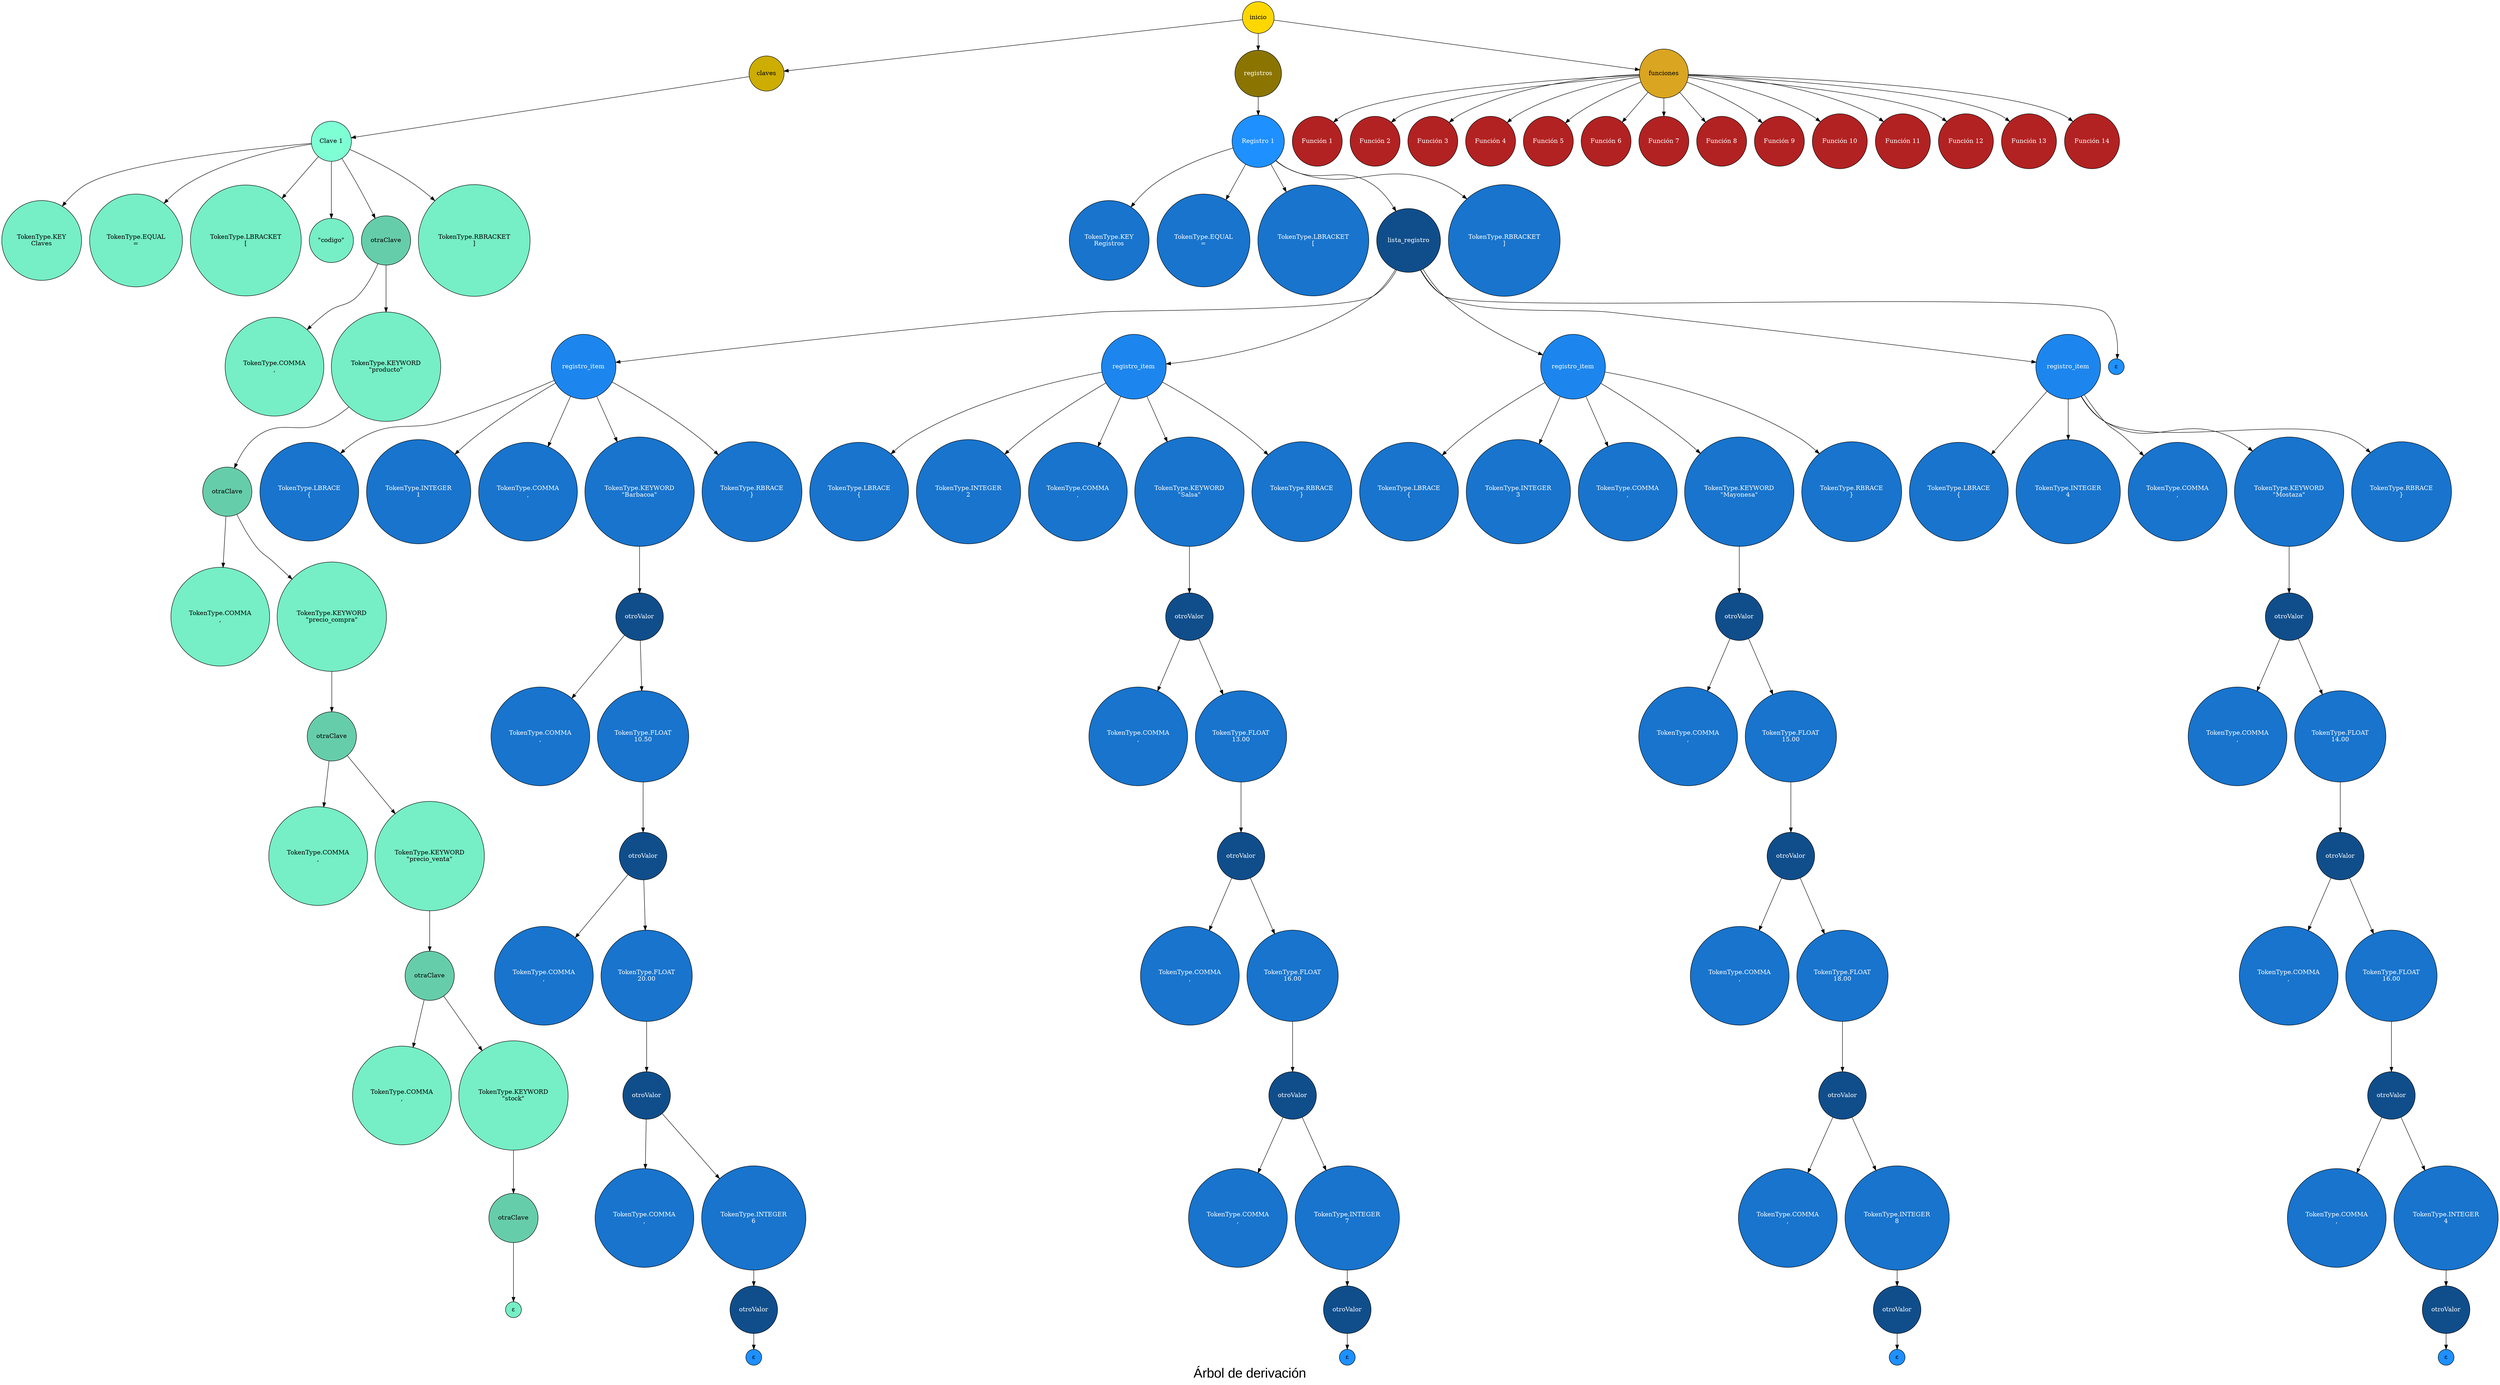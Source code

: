 digraph "Árbol de derivación" {
	fillcolor=white fontcolor=black fontname=arial fontsize=30 label="Árbol de derivación" rankdir=TB style=filled
	I0 [label=<inicio> fillcolor=gold fontcolor=black shape=circle style=filled]
	C0 [label=<claves> fillcolor=gold3 fontcolor=black shape=circle style=filled]
	I0 -> C0
	C1 [label="Clave 1" fillcolor=aquamarine1 fontcolor=black shape=circle style=filled]
	C0 -> C1
	C2 [label="TokenType.KEY
Claves" fillcolor=aquamarine2 fontcolor=black shape=circle style=filled]
	C1 -> C2
	C3 [label="TokenType.EQUAL
=" fillcolor=aquamarine2 fontcolor=black shape=circle style=filled]
	C1 -> C3
	C4 [label="TokenType.LBRACKET
[" fillcolor=aquamarine2 fontcolor=black shape=circle style=filled]
	C1 -> C4
	C5 [label="\"codigo\"" fillcolor=aquamarine2 fontcolor=black shape=circle style=filled]
	C1 -> C5
	C6 [label=<otraClave> fillcolor=aquamarine3 fontcolor=black shape=circle style=filled]
	C1 -> C6
	C7 [label="TokenType.COMMA
," fillcolor=aquamarine2 fontcolor=black shape=circle style=filled]
	C6 -> C7
	C8 [label="TokenType.KEYWORD
\"producto\"" fillcolor=aquamarine2 fontcolor=black shape=circle style=filled]
	C6 -> C8
	C9 [label=<otraClave> fillcolor=aquamarine3 fontcolor=black shape=circle style=filled]
	C8 -> C9
	C10 [label="TokenType.COMMA
," fillcolor=aquamarine2 fontcolor=black shape=circle style=filled]
	C9 -> C10
	C11 [label="TokenType.KEYWORD
\"precio_compra\"" fillcolor=aquamarine2 fontcolor=black shape=circle style=filled]
	C9 -> C11
	C12 [label=<otraClave> fillcolor=aquamarine3 fontcolor=black shape=circle style=filled]
	C11 -> C12
	C13 [label="TokenType.COMMA
," fillcolor=aquamarine2 fontcolor=black shape=circle style=filled]
	C12 -> C13
	C14 [label="TokenType.KEYWORD
\"precio_venta\"" fillcolor=aquamarine2 fontcolor=black shape=circle style=filled]
	C12 -> C14
	C15 [label=<otraClave> fillcolor=aquamarine3 fontcolor=black shape=circle style=filled]
	C14 -> C15
	C16 [label="TokenType.COMMA
," fillcolor=aquamarine2 fontcolor=black shape=circle style=filled]
	C15 -> C16
	C17 [label="TokenType.KEYWORD
\"stock\"" fillcolor=aquamarine2 fontcolor=black shape=circle style=filled]
	C15 -> C17
	C18 [label=<otraClave> fillcolor=aquamarine3 fontcolor=black shape=circle style=filled]
	C17 -> C18
	C19 [label="ε" fillcolor=aquamarine2 fontcolor=black shape=circle style=filled]
	C18 -> C19
	C20 [label="TokenType.RBRACKET
]" fillcolor=aquamarine2 fontcolor=black shape=circle style=filled]
	C1 -> C20
	R0 [label=<registros> fillcolor=gold4 fontcolor=white shape=circle style=filled]
	I0 -> R0
	R1 [label="Registro 1" fillcolor=dodgerblue fontcolor=white shape=circle style=filled]
	R0 -> R1
	R2 [label="TokenType.KEY
Registros" fillcolor=dodgerblue3 fontcolor=white shape=circle style=filled]
	R1 -> R2
	R3 [label="TokenType.EQUAL
=" fillcolor=dodgerblue3 fontcolor=white shape=circle style=filled]
	R1 -> R3
	R4 [label="TokenType.LBRACKET
[" fillcolor=dodgerblue3 fontcolor=white shape=circle style=filled]
	R1 -> R4
	R5 [label=lista_registro fillcolor=dodgerblue4 fontcolor=white shape=circle style=filled]
	R1 -> R5
	R6 [label=registro_item fillcolor=dodgerblue2 fontcolor=white shape=circle style=filled]
	R5 -> R6
	R7 [label="TokenType.LBRACE
{" fillcolor=dodgerblue3 fontcolor=white shape=circle style=filled]
	R6 -> R7
	R8 [label="TokenType.INTEGER
1" fillcolor=dodgerblue3 fontcolor=white shape=circle style=filled]
	R6 -> R8
	R9 [label="TokenType.COMMA
," fillcolor=dodgerblue3 fontcolor=white shape=circle style=filled]
	R6 -> R9
	R10 [label="TokenType.KEYWORD
\"Barbacoa\"" fillcolor=dodgerblue3 fontcolor=white shape=circle style=filled]
	R6 -> R10
	R11 [label=<otroValor> fillcolor=dodgerblue4 fontcolor=white shape=circle style=filled]
	R10 -> R11
	R12 [label="TokenType.COMMA
," fillcolor=dodgerblue3 fontcolor=white shape=circle style=filled]
	R11 -> R12
	R13 [label="TokenType.FLOAT
10.50" fillcolor=dodgerblue3 fontcolor=white shape=circle style=filled]
	R11 -> R13
	R14 [label=<otroValor> fillcolor=dodgerblue4 fontcolor=white shape=circle style=filled]
	R13 -> R14
	R15 [label="TokenType.COMMA
," fillcolor=dodgerblue3 fontcolor=white shape=circle style=filled]
	R14 -> R15
	R16 [label="TokenType.FLOAT
20.00" fillcolor=dodgerblue3 fontcolor=white shape=circle style=filled]
	R14 -> R16
	R17 [label=<otroValor> fillcolor=dodgerblue4 fontcolor=white shape=circle style=filled]
	R16 -> R17
	R18 [label="TokenType.COMMA
," fillcolor=dodgerblue3 fontcolor=white shape=circle style=filled]
	R17 -> R18
	R19 [label="TokenType.INTEGER
6" fillcolor=dodgerblue3 fontcolor=white shape=circle style=filled]
	R17 -> R19
	R20 [label=<otroValor> fillcolor=dodgerblue4 fontcolor=white shape=circle style=filled]
	R19 -> R20
	R21 [label="ε" fillcolor=dodgerblue1 fontcolor=black shape=circle style=filled]
	R20 -> R21
	R22 [label="TokenType.RBRACE
}" fillcolor=dodgerblue3 fontcolor=white shape=circle style=filled]
	R6 -> R22
	R23 [label=registro_item fillcolor=dodgerblue2 fontcolor=white shape=circle style=filled]
	R5 -> R23
	R24 [label="TokenType.LBRACE
{" fillcolor=dodgerblue3 fontcolor=white shape=circle style=filled]
	R23 -> R24
	R25 [label="TokenType.INTEGER
2" fillcolor=dodgerblue3 fontcolor=white shape=circle style=filled]
	R23 -> R25
	R26 [label="TokenType.COMMA
," fillcolor=dodgerblue3 fontcolor=white shape=circle style=filled]
	R23 -> R26
	R27 [label="TokenType.KEYWORD
\"Salsa\"" fillcolor=dodgerblue3 fontcolor=white shape=circle style=filled]
	R23 -> R27
	R28 [label=<otroValor> fillcolor=dodgerblue4 fontcolor=white shape=circle style=filled]
	R27 -> R28
	R29 [label="TokenType.COMMA
," fillcolor=dodgerblue3 fontcolor=white shape=circle style=filled]
	R28 -> R29
	R30 [label="TokenType.FLOAT
13.00" fillcolor=dodgerblue3 fontcolor=white shape=circle style=filled]
	R28 -> R30
	R31 [label=<otroValor> fillcolor=dodgerblue4 fontcolor=white shape=circle style=filled]
	R30 -> R31
	R32 [label="TokenType.COMMA
," fillcolor=dodgerblue3 fontcolor=white shape=circle style=filled]
	R31 -> R32
	R33 [label="TokenType.FLOAT
16.00" fillcolor=dodgerblue3 fontcolor=white shape=circle style=filled]
	R31 -> R33
	R34 [label=<otroValor> fillcolor=dodgerblue4 fontcolor=white shape=circle style=filled]
	R33 -> R34
	R35 [label="TokenType.COMMA
," fillcolor=dodgerblue3 fontcolor=white shape=circle style=filled]
	R34 -> R35
	R36 [label="TokenType.INTEGER
7" fillcolor=dodgerblue3 fontcolor=white shape=circle style=filled]
	R34 -> R36
	R37 [label=<otroValor> fillcolor=dodgerblue4 fontcolor=white shape=circle style=filled]
	R36 -> R37
	R38 [label="ε" fillcolor=dodgerblue1 fontcolor=black shape=circle style=filled]
	R37 -> R38
	R39 [label="TokenType.RBRACE
}" fillcolor=dodgerblue3 fontcolor=white shape=circle style=filled]
	R23 -> R39
	R40 [label=registro_item fillcolor=dodgerblue2 fontcolor=white shape=circle style=filled]
	R5 -> R40
	R41 [label="TokenType.LBRACE
{" fillcolor=dodgerblue3 fontcolor=white shape=circle style=filled]
	R40 -> R41
	R42 [label="TokenType.INTEGER
3" fillcolor=dodgerblue3 fontcolor=white shape=circle style=filled]
	R40 -> R42
	R43 [label="TokenType.COMMA
," fillcolor=dodgerblue3 fontcolor=white shape=circle style=filled]
	R40 -> R43
	R44 [label="TokenType.KEYWORD
\"Mayonesa\"" fillcolor=dodgerblue3 fontcolor=white shape=circle style=filled]
	R40 -> R44
	R45 [label=<otroValor> fillcolor=dodgerblue4 fontcolor=white shape=circle style=filled]
	R44 -> R45
	R46 [label="TokenType.COMMA
," fillcolor=dodgerblue3 fontcolor=white shape=circle style=filled]
	R45 -> R46
	R47 [label="TokenType.FLOAT
15.00" fillcolor=dodgerblue3 fontcolor=white shape=circle style=filled]
	R45 -> R47
	R48 [label=<otroValor> fillcolor=dodgerblue4 fontcolor=white shape=circle style=filled]
	R47 -> R48
	R49 [label="TokenType.COMMA
," fillcolor=dodgerblue3 fontcolor=white shape=circle style=filled]
	R48 -> R49
	R50 [label="TokenType.FLOAT
18.00" fillcolor=dodgerblue3 fontcolor=white shape=circle style=filled]
	R48 -> R50
	R51 [label=<otroValor> fillcolor=dodgerblue4 fontcolor=white shape=circle style=filled]
	R50 -> R51
	R52 [label="TokenType.COMMA
," fillcolor=dodgerblue3 fontcolor=white shape=circle style=filled]
	R51 -> R52
	R53 [label="TokenType.INTEGER
8" fillcolor=dodgerblue3 fontcolor=white shape=circle style=filled]
	R51 -> R53
	R54 [label=<otroValor> fillcolor=dodgerblue4 fontcolor=white shape=circle style=filled]
	R53 -> R54
	R55 [label="ε" fillcolor=dodgerblue1 fontcolor=black shape=circle style=filled]
	R54 -> R55
	R56 [label="TokenType.RBRACE
}" fillcolor=dodgerblue3 fontcolor=white shape=circle style=filled]
	R40 -> R56
	R57 [label=registro_item fillcolor=dodgerblue2 fontcolor=white shape=circle style=filled]
	R5 -> R57
	R58 [label="TokenType.LBRACE
{" fillcolor=dodgerblue3 fontcolor=white shape=circle style=filled]
	R57 -> R58
	R59 [label="TokenType.INTEGER
4" fillcolor=dodgerblue3 fontcolor=white shape=circle style=filled]
	R57 -> R59
	R60 [label="TokenType.COMMA
," fillcolor=dodgerblue3 fontcolor=white shape=circle style=filled]
	R57 -> R60
	R61 [label="TokenType.KEYWORD
\"Mostaza\"" fillcolor=dodgerblue3 fontcolor=white shape=circle style=filled]
	R57 -> R61
	R62 [label=<otroValor> fillcolor=dodgerblue4 fontcolor=white shape=circle style=filled]
	R61 -> R62
	R63 [label="TokenType.COMMA
," fillcolor=dodgerblue3 fontcolor=white shape=circle style=filled]
	R62 -> R63
	R64 [label="TokenType.FLOAT
14.00" fillcolor=dodgerblue3 fontcolor=white shape=circle style=filled]
	R62 -> R64
	R65 [label=<otroValor> fillcolor=dodgerblue4 fontcolor=white shape=circle style=filled]
	R64 -> R65
	R66 [label="TokenType.COMMA
," fillcolor=dodgerblue3 fontcolor=white shape=circle style=filled]
	R65 -> R66
	R67 [label="TokenType.FLOAT
16.00" fillcolor=dodgerblue3 fontcolor=white shape=circle style=filled]
	R65 -> R67
	R68 [label=<otroValor> fillcolor=dodgerblue4 fontcolor=white shape=circle style=filled]
	R67 -> R68
	R69 [label="TokenType.COMMA
," fillcolor=dodgerblue3 fontcolor=white shape=circle style=filled]
	R68 -> R69
	R70 [label="TokenType.INTEGER
4" fillcolor=dodgerblue3 fontcolor=white shape=circle style=filled]
	R68 -> R70
	R71 [label=<otroValor> fillcolor=dodgerblue4 fontcolor=white shape=circle style=filled]
	R70 -> R71
	R72 [label="ε" fillcolor=dodgerblue1 fontcolor=black shape=circle style=filled]
	R71 -> R72
	R73 [label="TokenType.RBRACE
}" fillcolor=dodgerblue3 fontcolor=white shape=circle style=filled]
	R57 -> R73
	R74 [label="ε" fillcolor=dodgerblue1 fontcolor=black shape=circle style=filled]
	R5 -> R74
	R75 [label="TokenType.RBRACKET
]" fillcolor=dodgerblue3 fontcolor=white shape=circle style=filled]
	R1 -> R75
	F0 [label=<funciones> fillcolor=goldenrod fontcolor=black shape=circle style=filled]
	I0 -> F0
	F1 [label="Función 1" fillcolor=firebrick fontcolor=white shape=circle style=filled]
	F0 -> F1
	F2 [label="Función 2" fillcolor=firebrick fontcolor=white shape=circle style=filled]
	F0 -> F2
	F3 [label="Función 3" fillcolor=firebrick fontcolor=white shape=circle style=filled]
	F0 -> F3
	F4 [label="Función 4" fillcolor=firebrick fontcolor=white shape=circle style=filled]
	F0 -> F4
	F5 [label="Función 5" fillcolor=firebrick fontcolor=white shape=circle style=filled]
	F0 -> F5
	F6 [label="Función 6" fillcolor=firebrick fontcolor=white shape=circle style=filled]
	F0 -> F6
	F7 [label="Función 7" fillcolor=firebrick fontcolor=white shape=circle style=filled]
	F0 -> F7
	F8 [label="Función 8" fillcolor=firebrick fontcolor=white shape=circle style=filled]
	F0 -> F8
	F9 [label="Función 9" fillcolor=firebrick fontcolor=white shape=circle style=filled]
	F0 -> F9
	F10 [label="Función 10" fillcolor=firebrick fontcolor=white shape=circle style=filled]
	F0 -> F10
	F11 [label="Función 11" fillcolor=firebrick fontcolor=white shape=circle style=filled]
	F0 -> F11
	F12 [label="Función 12" fillcolor=firebrick fontcolor=white shape=circle style=filled]
	F0 -> F12
	F13 [label="Función 13" fillcolor=firebrick fontcolor=white shape=circle style=filled]
	F0 -> F13
	F14 [label="Función 14" fillcolor=firebrick fontcolor=white shape=circle style=filled]
	F0 -> F14
}
